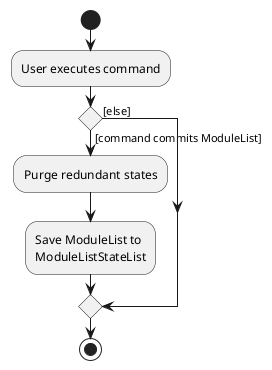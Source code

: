 @startuml
start
:User executes command;

'Since the beta syntax does not support placing the condition outside the
'diamond we place it as the true branch instead.

if () then ([command commits ModuleList])
    :Purge redundant states;
    :Save ModuleList to
    ModuleListStateList;
else ([else])
endif
stop
@enduml
